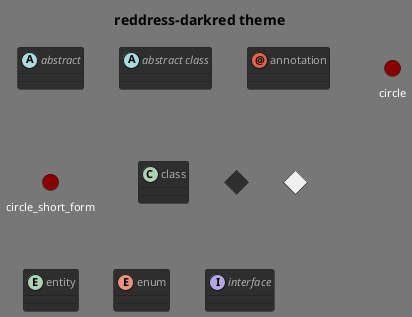 ' Do not edit
' Theme Gallery
' autogenerated by script
'
@startuml
!theme reddress-darkred
title reddress-darkred theme
abstract        abstract
abstract class  "abstract class"
annotation      annotation
circle          circle
()              circle_short_form
class           class
diamond         diamond
<>              diamond_short_form
entity          entity
enum            enum
interface       interface
@enduml

